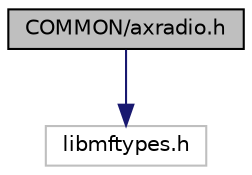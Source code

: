 digraph "COMMON/axradio.h"
{
 // LATEX_PDF_SIZE
  edge [fontname="Helvetica",fontsize="10",labelfontname="Helvetica",labelfontsize="10"];
  node [fontname="Helvetica",fontsize="10",shape=record];
  Node0 [label="COMMON/axradio.h",height=0.2,width=0.4,color="black", fillcolor="grey75", style="filled", fontcolor="black",tooltip="Macro definition for Radio Modes & Error types."];
  Node0 -> Node1 [color="midnightblue",fontsize="10",style="solid",fontname="Helvetica"];
  Node1 [label="libmftypes.h",height=0.2,width=0.4,color="grey75", fillcolor="white", style="filled",tooltip=" "];
}
